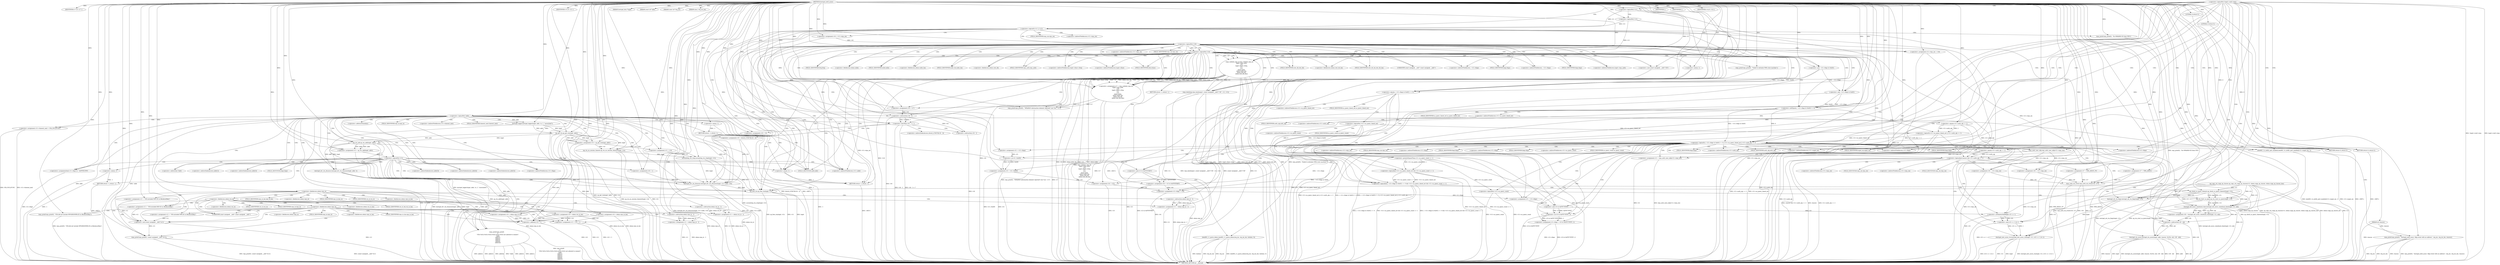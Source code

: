 digraph hostapd_notif_assoc {  
"1000121" [label = "(METHOD,hostapd_notif_assoc)" ]
"1000609" [label = "(METHOD_RETURN,int __fastcall)" ]
"1000122" [label = "(PARAM,hostapd_data *hapd)" ]
"1000123" [label = "(PARAM,const u8 *addr)" ]
"1000124" [label = "(PARAM,const u8 *req_ies)" ]
"1000125" [label = "(PARAM,size_t req_ies_len)" ]
"1000126" [label = "(PARAM,int reassoc)" ]
"1000149" [label = "(<operator>.logicalNot,!addr)" ]
"1000152" [label = "(wpa_printf,wpa_printf(2, \"hostapd_notif_assoc: Skip event with no address\", req_ies, req_ies_len, reassoc))" ]
"1000158" [label = "(RETURN,return -1;,return -1;)" ]
"1000159" [label = "(<operator>.minus,-1)" ]
"1000161" [label = "(hostapd_logger,hostapd_logger(hapd, addr, 1u, 2, \"associated\"))" ]
"1000167" [label = "(ieee802_11_parse_elems,ieee802_11_parse_elems(req_ies, req_ies_len, &elems, 0))" ]
"1000178" [label = "(<operator>.assignment,v10 = elems.wps_ie_len)" ]
"1000183" [label = "(<operator>.assignment,v11 = elems.wps_ie - 2)" ]
"1000185" [label = "(<operator>.subtraction,elems.wps_ie - 2)" ]
"1000190" [label = "(<operator>.assignment,v12 = \"STA included WPS IE in (Re)AssocReq\")" ]
"1000194" [label = "(<operator>.assignment,v13 = v10 + 2)" ]
"1000196" [label = "(<operator>.addition,v10 + 2)" ]
"1000199" [label = "(wpa_printf,wpa_printf(2, (const unsigned __int8 *)v12))" ]
"1000201" [label = "(<operator>.cast,(const unsigned __int8 *)v12)" ]
"1000210" [label = "(<operator>.assignment,v10 = elems.rsn_ie_len)" ]
"1000215" [label = "(<operator>.assignment,v11 = elems.rsn_ie - 2)" ]
"1000217" [label = "(<operator>.subtraction,elems.rsn_ie - 2)" ]
"1000222" [label = "(<operator>.assignment,v12 = \"STA included RSN IE in (Re)AssocReq\")" ]
"1000231" [label = "(<operator>.assignment,v10 = elems.wpa_ie_len)" ]
"1000236" [label = "(<operator>.assignment,v11 = elems.wpa_ie - 2)" ]
"1000238" [label = "(<operator>.subtraction,elems.wpa_ie - 2)" ]
"1000243" [label = "(<operator>.assignment,v12 = \"STA included WPA IE in (Re)AssocReq\")" ]
"1000247" [label = "(wpa_printf,wpa_printf(2, \"STA did not include WPS/RSN/WPA IE in (Re)AssocReq\"))" ]
"1000250" [label = "(IDENTIFIER,L,)" ]
"1000251" [label = "(IDENTIFIER,L,)" ]
"1000253" [label = "(<operator>.assignment,v14 = ap_get_sta(hapd, addr))" ]
"1000255" [label = "(ap_get_sta,ap_get_sta(hapd, addr))" ]
"1000259" [label = "(IDENTIFIER,v14,if ( v14 ))" ]
"1000261" [label = "(<operator>.assignment,v15 = v14)" ]
"1000264" [label = "(ap_sta_no_session_timeout,ap_sta_no_session_timeout(hapd, v14))" ]
"1000267" [label = "(accounting_sta_stop,accounting_sta_stop(hapd, v15))" ]
"1000270" [label = "(<operator>.assignment,v15->timeout_next = STA_NULLFUNC)" ]
"1000277" [label = "(<operator>.assignment,v15 = ap_sta_add(hapd, addr))" ]
"1000279" [label = "(ap_sta_add,ap_sta_add(hapd, addr))" ]
"1000283" [label = "(<operator>.logicalNot,!v15)" ]
"1000286" [label = "(hostapd_drv_sta_disassoc,hostapd_drv_sta_disassoc(hapd, addr, 5))" ]
"1000290" [label = "(RETURN,return -1;,return -1;)" ]
"1000291" [label = "(<operator>.minus,-1)" ]
"1000293" [label = "(<operators>.assignmentAnd,v15->flags &= 0xFFFECFFF)" ]
"1000299" [label = "(wpa_printf,wpa_printf(\n      3,\n      \"STA %02x:%02x:%02x:%02x:%02x:%02x not allowed to connect\",\n      *addr,\n      addr[1],\n      addr[2],\n      addr[3],\n      addr[4],\n      addr[5]))" ]
"1000319" [label = "(<operator>.assignment,v19 = 1)" ]
"1000323" [label = "(ap_copy_sta_supp_op_classes,ap_copy_sta_supp_op_classes(v15, elems.supp_op_classes, elems.supp_op_classes_len))" ]
"1000332" [label = "(<operator>.logicalNot,!hapd->conf->wpa)" ]
"1000340" [label = "(<operator>.logicalOr,!v11 || !v13)" ]
"1000341" [label = "(<operator>.logicalNot,!v11)" ]
"1000343" [label = "(<operator>.logicalNot,!v13)" ]
"1000346" [label = "(wpa_printf,wpa_printf(2, \"No WPA/RSN IE from STA\"))" ]
"1000350" [label = "(<operator>.assignment,v16 = v15->wpa_sm)" ]
"1000356" [label = "(<operator>.logicalNot,!v16)" ]
"1000359" [label = "(<operator>.assignment,v15->wpa_sm = v16)" ]
"1000365" [label = "(<operator>.logicalNot,!v16)" ]
"1000368" [label = "(wpa_printf,wpa_printf(5, \"Failed to initialize WPA state machine\"))" ]
"1000371" [label = "(RETURN,return -1;,return -1;)" ]
"1000372" [label = "(<operator>.minus,-1)" ]
"1000374" [label = "(<operator>.assignment,v17 = wpa_validate_wpa_ie(\n          hapd->wpa_auth,\n          v16,\n          hapd->iface->freq,\n          v11,\n          v13,\n          elems.mdie,\n          elems.mdie_len,\n          elems.owe_dh,\n          elems.owe_dh_len))" ]
"1000376" [label = "(wpa_validate_wpa_ie,wpa_validate_wpa_ie(\n          hapd->wpa_auth,\n          v16,\n          hapd->iface->freq,\n          v11,\n          v13,\n          elems.mdie,\n          elems.mdie_len,\n          elems.owe_dh,\n          elems.owe_dh_len))" ]
"1000401" [label = "(IDENTIFIER,v17,if ( v17 ))" ]
"1000403" [label = "(<operator>.assignment,v18 = v17)" ]
"1000406" [label = "(wpa_printf,wpa_printf(2, \"WPA/RSN information element rejected? (res %u)\", v17))" ]
"1000410" [label = "(wpa_hexdump,wpa_hexdump(2, (const unsigned __int8 *)\"IE\", v11, v13))" ]
"1000412" [label = "(<operator>.cast,(const unsigned __int8 *)\"IE\")" ]
"1000418" [label = "(<operator>.lessThan,v18 - 2 < 7)" ]
"1000419" [label = "(<operator>.subtraction,v18 - 2)" ]
"1000424" [label = "(<operator>.assignment,v19 = dword_47D070[v18 - 2])" ]
"1000428" [label = "(<operator>.subtraction,v18 - 2)" ]
"1000432" [label = "(hostapd_drv_sta_disassoc,hostapd_drv_sta_disassoc(hapd, v15->addr, v19))" ]
"1000438" [label = "(ap_free_sta,ap_free_sta(hapd, v15))" ]
"1000441" [label = "(RETURN,return -1;,return -1;)" ]
"1000442" [label = "(<operator>.minus,-1)" ]
"1000445" [label = "(<operator>.assignment,v19 = 13)" ]
"1000450" [label = "(<operator>.logicalAnd,(~v15->flags & 0x402) == 0 && !v15->sa_query_timed_out && v15->sa_query_count >= 1)" ]
"1000451" [label = "(<operator>.equals,(~v15->flags & 0x402) == 0)" ]
"1000452" [label = "(<operator>.and,~v15->flags & 0x402)" ]
"1000458" [label = "(<operator>.logicalAnd,!v15->sa_query_timed_out && v15->sa_query_count >= 1)" ]
"1000459" [label = "(<operator>.logicalNot,!v15->sa_query_timed_out)" ]
"1000463" [label = "(<operator>.greaterEqualsThan,v15->sa_query_count >= 1)" ]
"1000468" [label = "(ap_check_sa_query_timeout,ap_check_sa_query_timeout(hapd, v15))" ]
"1000472" [label = "(<operator>.logicalOr,(~v15->flags & 0x402) != 0 || v15->sa_query_timed_out || v15->auth_alg == 2)" ]
"1000473" [label = "(<operator>.notEquals,(~v15->flags & 0x402) != 0)" ]
"1000474" [label = "(<operator>.and,~v15->flags & 0x402)" ]
"1000480" [label = "(<operator>.logicalOr,v15->sa_query_timed_out || v15->auth_alg == 2)" ]
"1000484" [label = "(<operator>.equals,v15->auth_alg == 2)" ]
"1000490" [label = "(<operator>.assignment,v21 = wpa_auth_uses_mfp(v15->wpa_sm))" ]
"1000492" [label = "(wpa_auth_uses_mfp,wpa_auth_uses_mfp(v15->wpa_sm))" ]
"1000496" [label = "(<operator>.assignment,v22 = v15->flags)" ]
"1000501" [label = "(<operator>.assignment,v23 = v22 | 0x400)" ]
"1000503" [label = "(<operator>.or,v22 | 0x400)" ]
"1000506" [label = "(<operator>.assignment,v24 = v22 & 0xFFFFFBFF)" ]
"1000508" [label = "(<operator>.and,v22 & 0xFFFFFBFF)" ]
"1000512" [label = "(IDENTIFIER,v21,if ( v21 ))" ]
"1000513" [label = "(<operator>.assignment,v24 = v23)" ]
"1000516" [label = "(<operator>.assignment,v15->flags = v24)" ]
"1000522" [label = "(<operator>.assignment,v25 = v15->flags)" ]
"1000527" [label = "(<operator>.assignment,v15->flags = v25 & 0xFFF7FFFF | 3)" ]
"1000531" [label = "(<operator>.or,v25 & 0xFFF7FFFF | 3)" ]
"1000532" [label = "(<operator>.and,v25 & 0xFFF7FFFF)" ]
"1000536" [label = "(hostapd_set_sta_flags,hostapd_set_sta_flags(hapd, v15))" ]
"1000540" [label = "(<operator>.logicalAnd,reassoc && v15->auth_alg == 2)" ]
"1000542" [label = "(<operator>.equals,v15->auth_alg == 2)" ]
"1000548" [label = "(<operator>.assignment,v26 = v15->wpa_sm)" ]
"1000553" [label = "(<operator>.assignment,v27 = WPA_ASSOC_FT)" ]
"1000558" [label = "(<operator>.assignment,v26 = v15->wpa_sm)" ]
"1000563" [label = "(<operator>.assignment,v27 = WPA_ASSOC)" ]
"1000566" [label = "(wpa_auth_sm_event,wpa_auth_sm_event(v26, v27))" ]
"1000569" [label = "(hostapd_new_assoc_sta,hostapd_new_assoc_sta(hapd, v15, (v25 >> 1) & 1))" ]
"1000572" [label = "(<operator>.and,(v25 >> 1) & 1)" ]
"1000573" [label = "(<operator>.arithmeticShiftRight,v25 >> 1)" ]
"1000577" [label = "(ieee802_1x_notify_port_enabled,ieee802_1x_notify_port_enabled(v15->eapol_sm, 1))" ]
"1000582" [label = "(RETURN,return 0;,return 0;)" ]
"1000583" [label = "(LITERAL,0,return 0;)" ]
"1000585" [label = "(<operator>.logicalNot,!v15->sa_query_count)" ]
"1000589" [label = "(ap_sta_start_sa_query,ap_sta_start_sa_query(hapd, v15))" ]
"1000592" [label = "(<operator>.assignment,v28 = hostapd_eid_assoc_comeback_time(hapd, v15, eid))" ]
"1000594" [label = "(hostapd_eid_assoc_comeback_time,hostapd_eid_assoc_comeback_time(hapd, v15, eid))" ]
"1000598" [label = "(hostapd_sta_assoc,hostapd_sta_assoc(hapd, addr, reassoc, 0x1Eu, eid, v28 - eid))" ]
"1000604" [label = "(<operator>.subtraction,v28 - eid)" ]
"1000607" [label = "(RETURN,return 0;,return 0;)" ]
"1000608" [label = "(LITERAL,0,return 0;)" ]
"1000170" [label = "(<operator>.addressOf,&elems)" ]
"1000174" [label = "(<operator>.fieldAccess,elems.wps_ie)" ]
"1000176" [label = "(FIELD_IDENTIFIER,wps_ie,wps_ie)" ]
"1000180" [label = "(<operator>.fieldAccess,elems.wps_ie_len)" ]
"1000182" [label = "(FIELD_IDENTIFIER,wps_ie_len,wps_ie_len)" ]
"1000186" [label = "(<operator>.fieldAccess,elems.wps_ie)" ]
"1000188" [label = "(FIELD_IDENTIFIER,wps_ie,wps_ie)" ]
"1000202" [label = "(UNKNOWN,const unsigned __int8 *,const unsigned __int8 *)" ]
"1000206" [label = "(<operator>.fieldAccess,elems.rsn_ie)" ]
"1000208" [label = "(FIELD_IDENTIFIER,rsn_ie,rsn_ie)" ]
"1000212" [label = "(<operator>.fieldAccess,elems.rsn_ie_len)" ]
"1000214" [label = "(FIELD_IDENTIFIER,rsn_ie_len,rsn_ie_len)" ]
"1000218" [label = "(<operator>.fieldAccess,elems.rsn_ie)" ]
"1000220" [label = "(FIELD_IDENTIFIER,rsn_ie,rsn_ie)" ]
"1000227" [label = "(<operator>.fieldAccess,elems.wpa_ie)" ]
"1000229" [label = "(FIELD_IDENTIFIER,wpa_ie,wpa_ie)" ]
"1000233" [label = "(<operator>.fieldAccess,elems.wpa_ie_len)" ]
"1000235" [label = "(FIELD_IDENTIFIER,wpa_ie_len,wpa_ie_len)" ]
"1000239" [label = "(<operator>.fieldAccess,elems.wpa_ie)" ]
"1000241" [label = "(FIELD_IDENTIFIER,wpa_ie,wpa_ie)" ]
"1000271" [label = "(<operator>.indirectFieldAccess,v15->timeout_next)" ]
"1000273" [label = "(FIELD_IDENTIFIER,timeout_next,timeout_next)" ]
"1000294" [label = "(<operator>.indirectFieldAccess,v15->flags)" ]
"1000296" [label = "(FIELD_IDENTIFIER,flags,flags)" ]
"1000302" [label = "(<operator>.indirection,*addr)" ]
"1000304" [label = "(<operator>.indirectIndexAccess,addr[1])" ]
"1000307" [label = "(<operator>.indirectIndexAccess,addr[2])" ]
"1000310" [label = "(<operator>.indirectIndexAccess,addr[3])" ]
"1000313" [label = "(<operator>.indirectIndexAccess,addr[4])" ]
"1000316" [label = "(<operator>.indirectIndexAccess,addr[5])" ]
"1000352" [label = "(<operator>.indirectFieldAccess,v15->wpa_sm)" ]
"1000354" [label = "(FIELD_IDENTIFIER,wpa_sm,wpa_sm)" ]
"1000360" [label = "(<operator>.indirectFieldAccess,v15->wpa_sm)" ]
"1000362" [label = "(FIELD_IDENTIFIER,wpa_sm,wpa_sm)" ]
"1000377" [label = "(<operator>.indirectFieldAccess,hapd->wpa_auth)" ]
"1000379" [label = "(FIELD_IDENTIFIER,wpa_auth,wpa_auth)" ]
"1000381" [label = "(<operator>.indirectFieldAccess,hapd->iface->freq)" ]
"1000382" [label = "(<operator>.indirectFieldAccess,hapd->iface)" ]
"1000384" [label = "(FIELD_IDENTIFIER,iface,iface)" ]
"1000385" [label = "(FIELD_IDENTIFIER,freq,freq)" ]
"1000388" [label = "(<operator>.fieldAccess,elems.mdie)" ]
"1000390" [label = "(FIELD_IDENTIFIER,mdie,mdie)" ]
"1000391" [label = "(<operator>.fieldAccess,elems.mdie_len)" ]
"1000393" [label = "(FIELD_IDENTIFIER,mdie_len,mdie_len)" ]
"1000394" [label = "(<operator>.fieldAccess,elems.owe_dh)" ]
"1000396" [label = "(FIELD_IDENTIFIER,owe_dh,owe_dh)" ]
"1000397" [label = "(<operator>.fieldAccess,elems.owe_dh_len)" ]
"1000399" [label = "(FIELD_IDENTIFIER,owe_dh_len,owe_dh_len)" ]
"1000413" [label = "(UNKNOWN,const unsigned __int8 *,const unsigned __int8 *)" ]
"1000426" [label = "(<operator>.indirectIndexAccess,dword_47D070[v18 - 2])" ]
"1000434" [label = "(<operator>.indirectFieldAccess,v15->addr)" ]
"1000436" [label = "(FIELD_IDENTIFIER,addr,addr)" ]
"1000453" [label = "(<operator>.indirectFieldAccess,~v15->flags)" ]
"1000455" [label = "(FIELD_IDENTIFIER,flags,flags)" ]
"1000460" [label = "(<operator>.indirectFieldAccess,v15->sa_query_timed_out)" ]
"1000462" [label = "(FIELD_IDENTIFIER,sa_query_timed_out,sa_query_timed_out)" ]
"1000464" [label = "(<operator>.indirectFieldAccess,v15->sa_query_count)" ]
"1000466" [label = "(FIELD_IDENTIFIER,sa_query_count,sa_query_count)" ]
"1000475" [label = "(<operator>.indirectFieldAccess,~v15->flags)" ]
"1000477" [label = "(FIELD_IDENTIFIER,flags,flags)" ]
"1000481" [label = "(<operator>.indirectFieldAccess,v15->sa_query_timed_out)" ]
"1000483" [label = "(FIELD_IDENTIFIER,sa_query_timed_out,sa_query_timed_out)" ]
"1000485" [label = "(<operator>.indirectFieldAccess,v15->auth_alg)" ]
"1000487" [label = "(FIELD_IDENTIFIER,auth_alg,auth_alg)" ]
"1000493" [label = "(<operator>.indirectFieldAccess,v15->wpa_sm)" ]
"1000495" [label = "(FIELD_IDENTIFIER,wpa_sm,wpa_sm)" ]
"1000498" [label = "(<operator>.indirectFieldAccess,v15->flags)" ]
"1000500" [label = "(FIELD_IDENTIFIER,flags,flags)" ]
"1000517" [label = "(<operator>.indirectFieldAccess,v15->flags)" ]
"1000519" [label = "(FIELD_IDENTIFIER,flags,flags)" ]
"1000524" [label = "(<operator>.indirectFieldAccess,v15->flags)" ]
"1000526" [label = "(FIELD_IDENTIFIER,flags,flags)" ]
"1000528" [label = "(<operator>.indirectFieldAccess,v15->flags)" ]
"1000530" [label = "(FIELD_IDENTIFIER,flags,flags)" ]
"1000543" [label = "(<operator>.indirectFieldAccess,v15->auth_alg)" ]
"1000545" [label = "(FIELD_IDENTIFIER,auth_alg,auth_alg)" ]
"1000550" [label = "(<operator>.indirectFieldAccess,v15->wpa_sm)" ]
"1000552" [label = "(FIELD_IDENTIFIER,wpa_sm,wpa_sm)" ]
"1000560" [label = "(<operator>.indirectFieldAccess,v15->wpa_sm)" ]
"1000562" [label = "(FIELD_IDENTIFIER,wpa_sm,wpa_sm)" ]
"1000578" [label = "(<operator>.indirectFieldAccess,v15->eapol_sm)" ]
"1000580" [label = "(FIELD_IDENTIFIER,eapol_sm,eapol_sm)" ]
"1000586" [label = "(<operator>.indirectFieldAccess,v15->sa_query_count)" ]
"1000588" [label = "(FIELD_IDENTIFIER,sa_query_count,sa_query_count)" ]
  "1000290" -> "1000609"  [ label = "DDG: <RET>"] 
  "1000607" -> "1000609"  [ label = "DDG: <RET>"] 
  "1000158" -> "1000609"  [ label = "DDG: <RET>"] 
  "1000582" -> "1000609"  [ label = "DDG: <RET>"] 
  "1000371" -> "1000609"  [ label = "DDG: <RET>"] 
  "1000463" -> "1000609"  [ label = "DDG: v15->sa_query_count"] 
  "1000210" -> "1000609"  [ label = "DDG: elems.rsn_ie_len"] 
  "1000293" -> "1000609"  [ label = "DDG: v15->flags"] 
  "1000167" -> "1000609"  [ label = "DDG: ieee802_11_parse_elems(req_ies, req_ies_len, &elems, 0)"] 
  "1000161" -> "1000609"  [ label = "DDG: hostapd_logger(hapd, addr, 1u, 2, \"associated\")"] 
  "1000267" -> "1000609"  [ label = "DDG: accounting_sta_stop(hapd, v15)"] 
  "1000410" -> "1000609"  [ label = "DDG: v13"] 
  "1000217" -> "1000609"  [ label = "DDG: elems.rsn_ie"] 
  "1000341" -> "1000609"  [ label = "DDG: v11"] 
  "1000566" -> "1000609"  [ label = "DDG: v26"] 
  "1000598" -> "1000609"  [ label = "DDG: addr"] 
  "1000569" -> "1000609"  [ label = "DDG: v15"] 
  "1000577" -> "1000609"  [ label = "DDG: v15->eapol_sm"] 
  "1000299" -> "1000609"  [ label = "DDG: addr[5]"] 
  "1000536" -> "1000609"  [ label = "DDG: hostapd_set_sta_flags(hapd, v15)"] 
  "1000501" -> "1000609"  [ label = "DDG: v23"] 
  "1000376" -> "1000609"  [ label = "DDG: elems.owe_dh"] 
  "1000199" -> "1000609"  [ label = "DDG: wpa_printf(2, (const unsigned __int8 *)v12)"] 
  "1000350" -> "1000609"  [ label = "DDG: v15->wpa_sm"] 
  "1000201" -> "1000609"  [ label = "DDG: v12"] 
  "1000299" -> "1000609"  [ label = "DDG: addr[2]"] 
  "1000438" -> "1000609"  [ label = "DDG: hapd"] 
  "1000323" -> "1000609"  [ label = "DDG: elems.supp_op_classes"] 
  "1000238" -> "1000609"  [ label = "DDG: elems.wpa_ie"] 
  "1000419" -> "1000609"  [ label = "DDG: v18"] 
  "1000343" -> "1000609"  [ label = "DDG: v13"] 
  "1000513" -> "1000609"  [ label = "DDG: v23"] 
  "1000589" -> "1000609"  [ label = "DDG: ap_sta_start_sa_query(hapd, v15)"] 
  "1000569" -> "1000609"  [ label = "DDG: hapd"] 
  "1000468" -> "1000609"  [ label = "DDG: ap_check_sa_query_timeout(hapd, v15)"] 
  "1000231" -> "1000609"  [ label = "DDG: elems.wpa_ie_len"] 
  "1000410" -> "1000609"  [ label = "DDG: v11"] 
  "1000183" -> "1000609"  [ label = "DDG: v11"] 
  "1000592" -> "1000609"  [ label = "DDG: hostapd_eid_assoc_comeback_time(hapd, v15, eid)"] 
  "1000604" -> "1000609"  [ label = "DDG: v28"] 
  "1000152" -> "1000609"  [ label = "DDG: reassoc"] 
  "1000540" -> "1000609"  [ label = "DDG: reassoc && v15->auth_alg == 2"] 
  "1000323" -> "1000609"  [ label = "DDG: ap_copy_sta_supp_op_classes(v15, elems.supp_op_classes, elems.supp_op_classes_len)"] 
  "1000553" -> "1000609"  [ label = "DDG: WPA_ASSOC_FT"] 
  "1000299" -> "1000609"  [ label = "DDG: addr[4]"] 
  "1000215" -> "1000609"  [ label = "DDG: elems.rsn_ie - 2"] 
  "1000572" -> "1000609"  [ label = "DDG: v25 >> 1"] 
  "1000577" -> "1000609"  [ label = "DDG: ieee802_1x_notify_port_enabled(v15->eapol_sm, 1)"] 
  "1000152" -> "1000609"  [ label = "DDG: wpa_printf(2, \"hostapd_notif_assoc: Skip event with no address\", req_ies, req_ies_len, reassoc)"] 
  "1000406" -> "1000609"  [ label = "DDG: wpa_printf(2, \"WPA/RSN information element rejected? (res %u)\", v17)"] 
  "1000376" -> "1000609"  [ label = "DDG: v16"] 
  "1000270" -> "1000609"  [ label = "DDG: STA_NULLFUNC"] 
  "1000283" -> "1000609"  [ label = "DDG: !v15"] 
  "1000374" -> "1000609"  [ label = "DDG: wpa_validate_wpa_ie(\n          hapd->wpa_auth,\n          v16,\n          hapd->iface->freq,\n          v11,\n          v13,\n          elems.mdie,\n          elems.mdie_len,\n          elems.owe_dh,\n          elems.owe_dh_len)"] 
  "1000356" -> "1000609"  [ label = "DDG: !v16"] 
  "1000442" -> "1000609"  [ label = "DDG: -1"] 
  "1000438" -> "1000609"  [ label = "DDG: ap_free_sta(hapd, v15)"] 
  "1000376" -> "1000609"  [ label = "DDG: elems.mdie_len"] 
  "1000480" -> "1000609"  [ label = "DDG: v15->sa_query_timed_out"] 
  "1000438" -> "1000609"  [ label = "DDG: v15"] 
  "1000264" -> "1000609"  [ label = "DDG: v14"] 
  "1000299" -> "1000609"  [ label = "DDG: *addr"] 
  "1000432" -> "1000609"  [ label = "DDG: v19"] 
  "1000376" -> "1000609"  [ label = "DDG: v13"] 
  "1000368" -> "1000609"  [ label = "DDG: wpa_printf(5, \"Failed to initialize WPA state machine\")"] 
  "1000340" -> "1000609"  [ label = "DDG: !v11"] 
  "1000365" -> "1000609"  [ label = "DDG: !v16"] 
  "1000424" -> "1000609"  [ label = "DDG: dword_47D070[v18 - 2]"] 
  "1000149" -> "1000609"  [ label = "DDG: addr"] 
  "1000149" -> "1000609"  [ label = "DDG: !addr"] 
  "1000178" -> "1000609"  [ label = "DDG: elems.wps_ie_len"] 
  "1000472" -> "1000609"  [ label = "DDG: v15->sa_query_timed_out || v15->auth_alg == 2"] 
  "1000598" -> "1000609"  [ label = "DDG: eid"] 
  "1000299" -> "1000609"  [ label = "DDG: addr[3]"] 
  "1000152" -> "1000609"  [ label = "DDG: req_ies"] 
  "1000418" -> "1000609"  [ label = "DDG: v18 - 2"] 
  "1000247" -> "1000609"  [ label = "DDG: wpa_printf(2, \"STA did not include WPS/RSN/WPA IE in (Re)AssocReq\")"] 
  "1000527" -> "1000609"  [ label = "DDG: v15->flags"] 
  "1000474" -> "1000609"  [ label = "DDG: ~v15->flags"] 
  "1000236" -> "1000609"  [ label = "DDG: v11"] 
  "1000410" -> "1000609"  [ label = "DDG: wpa_hexdump(2, (const unsigned __int8 *)\"IE\", v11, v13)"] 
  "1000506" -> "1000609"  [ label = "DDG: v22 & 0xFFFFFBFF"] 
  "1000270" -> "1000609"  [ label = "DDG: v15->timeout_next"] 
  "1000450" -> "1000609"  [ label = "DDG: (~v15->flags & 0x402) == 0 && !v15->sa_query_timed_out && v15->sa_query_count >= 1"] 
  "1000299" -> "1000609"  [ label = "DDG: addr[1]"] 
  "1000346" -> "1000609"  [ label = "DDG: wpa_printf(2, \"No WPA/RSN IE from STA\")"] 
  "1000598" -> "1000609"  [ label = "DDG: reassoc"] 
  "1000594" -> "1000609"  [ label = "DDG: v15"] 
  "1000253" -> "1000609"  [ label = "DDG: ap_get_sta(hapd, addr)"] 
  "1000183" -> "1000609"  [ label = "DDG: elems.wps_ie - 2"] 
  "1000585" -> "1000609"  [ label = "DDG: !v15->sa_query_count"] 
  "1000159" -> "1000609"  [ label = "DDG: -1"] 
  "1000286" -> "1000609"  [ label = "DDG: addr"] 
  "1000277" -> "1000609"  [ label = "DDG: ap_sta_add(hapd, addr)"] 
  "1000458" -> "1000609"  [ label = "DDG: v15->sa_query_count >= 1"] 
  "1000340" -> "1000609"  [ label = "DDG: !v13"] 
  "1000167" -> "1000609"  [ label = "DDG: &elems"] 
  "1000490" -> "1000609"  [ label = "DDG: wpa_auth_uses_mfp(v15->wpa_sm)"] 
  "1000286" -> "1000609"  [ label = "DDG: hostapd_drv_sta_disassoc(hapd, addr, 5)"] 
  "1000540" -> "1000609"  [ label = "DDG: reassoc"] 
  "1000291" -> "1000609"  [ label = "DDG: -1"] 
  "1000365" -> "1000609"  [ label = "DDG: v16"] 
  "1000598" -> "1000609"  [ label = "DDG: hapd"] 
  "1000286" -> "1000609"  [ label = "DDG: hapd"] 
  "1000516" -> "1000609"  [ label = "DDG: v24"] 
  "1000372" -> "1000609"  [ label = "DDG: -1"] 
  "1000558" -> "1000609"  [ label = "DDG: v15->wpa_sm"] 
  "1000501" -> "1000609"  [ label = "DDG: v22 | 0x400"] 
  "1000332" -> "1000609"  [ label = "DDG: !hapd->conf->wpa"] 
  "1000255" -> "1000609"  [ label = "DDG: addr"] 
  "1000432" -> "1000609"  [ label = "DDG: v15->addr"] 
  "1000450" -> "1000609"  [ label = "DDG: (~v15->flags & 0x402) == 0"] 
  "1000472" -> "1000609"  [ label = "DDG: (~v15->flags & 0x402) != 0"] 
  "1000279" -> "1000609"  [ label = "DDG: addr"] 
  "1000573" -> "1000609"  [ label = "DDG: v25"] 
  "1000376" -> "1000609"  [ label = "DDG: elems.mdie"] 
  "1000490" -> "1000609"  [ label = "DDG: v21"] 
  "1000126" -> "1000609"  [ label = "DDG: reassoc"] 
  "1000531" -> "1000609"  [ label = "DDG: v25 & 0xFFF7FFFF"] 
  "1000566" -> "1000609"  [ label = "DDG: v27"] 
  "1000152" -> "1000609"  [ label = "DDG: req_ies_len"] 
  "1000569" -> "1000609"  [ label = "DDG: hostapd_new_assoc_sta(hapd, v15, (v25 >> 1) & 1)"] 
  "1000323" -> "1000609"  [ label = "DDG: elems.supp_op_classes_len"] 
  "1000199" -> "1000609"  [ label = "DDG: (const unsigned __int8 *)v12"] 
  "1000566" -> "1000609"  [ label = "DDG: wpa_auth_sm_event(v26, v27)"] 
  "1000585" -> "1000609"  [ label = "DDG: v15->sa_query_count"] 
  "1000376" -> "1000609"  [ label = "DDG: hapd->wpa_auth"] 
  "1000432" -> "1000609"  [ label = "DDG: hostapd_drv_sta_disassoc(hapd, v15->addr, v19)"] 
  "1000194" -> "1000609"  [ label = "DDG: v10 + 2"] 
  "1000299" -> "1000609"  [ label = "DDG: wpa_printf(\n      3,\n      \"STA %02x:%02x:%02x:%02x:%02x:%02x not allowed to connect\",\n      *addr,\n      addr[1],\n      addr[2],\n      addr[3],\n      addr[4],\n      addr[5])"] 
  "1000480" -> "1000609"  [ label = "DDG: v15->auth_alg == 2"] 
  "1000167" -> "1000609"  [ label = "DDG: req_ies_len"] 
  "1000563" -> "1000609"  [ label = "DDG: WPA_ASSOC"] 
  "1000374" -> "1000609"  [ label = "DDG: v17"] 
  "1000406" -> "1000609"  [ label = "DDG: v17"] 
  "1000410" -> "1000609"  [ label = "DDG: (const unsigned __int8 *)\"IE\""] 
  "1000264" -> "1000609"  [ label = "DDG: ap_sta_no_session_timeout(hapd, v14)"] 
  "1000376" -> "1000609"  [ label = "DDG: elems.owe_dh_len"] 
  "1000458" -> "1000609"  [ label = "DDG: !v15->sa_query_timed_out"] 
  "1000283" -> "1000609"  [ label = "DDG: v15"] 
  "1000236" -> "1000609"  [ label = "DDG: elems.wpa_ie - 2"] 
  "1000598" -> "1000609"  [ label = "DDG: hostapd_sta_assoc(hapd, addr, reassoc, 0x1Eu, eid, v28 - eid)"] 
  "1000215" -> "1000609"  [ label = "DDG: v11"] 
  "1000598" -> "1000609"  [ label = "DDG: v28 - eid"] 
  "1000340" -> "1000609"  [ label = "DDG: !v11 || !v13"] 
  "1000253" -> "1000609"  [ label = "DDG: v14"] 
  "1000472" -> "1000609"  [ label = "DDG: (~v15->flags & 0x402) != 0 || v15->sa_query_timed_out || v15->auth_alg == 2"] 
  "1000508" -> "1000609"  [ label = "DDG: v22"] 
  "1000194" -> "1000609"  [ label = "DDG: v13"] 
  "1000527" -> "1000609"  [ label = "DDG: v25 & 0xFFF7FFFF | 3"] 
  "1000473" -> "1000609"  [ label = "DDG: ~v15->flags & 0x402"] 
  "1000542" -> "1000609"  [ label = "DDG: v15->auth_alg"] 
  "1000484" -> "1000609"  [ label = "DDG: v15->auth_alg"] 
  "1000196" -> "1000609"  [ label = "DDG: v10"] 
  "1000540" -> "1000609"  [ label = "DDG: v15->auth_alg == 2"] 
  "1000376" -> "1000609"  [ label = "DDG: hapd->iface->freq"] 
  "1000323" -> "1000609"  [ label = "DDG: v15"] 
  "1000450" -> "1000609"  [ label = "DDG: !v15->sa_query_timed_out && v15->sa_query_count >= 1"] 
  "1000569" -> "1000609"  [ label = "DDG: (v25 >> 1) & 1"] 
  "1000167" -> "1000609"  [ label = "DDG: req_ies"] 
  "1000428" -> "1000609"  [ label = "DDG: v18"] 
  "1000376" -> "1000609"  [ label = "DDG: v11"] 
  "1000185" -> "1000609"  [ label = "DDG: elems.wps_ie"] 
  "1000459" -> "1000609"  [ label = "DDG: v15->sa_query_timed_out"] 
  "1000548" -> "1000609"  [ label = "DDG: v15->wpa_sm"] 
  "1000332" -> "1000609"  [ label = "DDG: hapd->conf->wpa"] 
  "1000418" -> "1000609"  [ label = "DDG: v18 - 2 < 7"] 
  "1000359" -> "1000609"  [ label = "DDG: v15->wpa_sm"] 
  "1000441" -> "1000609"  [ label = "DDG: <RET>"] 
  "1000121" -> "1000122"  [ label = "DDG: "] 
  "1000121" -> "1000123"  [ label = "DDG: "] 
  "1000121" -> "1000124"  [ label = "DDG: "] 
  "1000121" -> "1000125"  [ label = "DDG: "] 
  "1000121" -> "1000126"  [ label = "DDG: "] 
  "1000121" -> "1000149"  [ label = "DDG: "] 
  "1000121" -> "1000152"  [ label = "DDG: "] 
  "1000126" -> "1000152"  [ label = "DDG: reassoc"] 
  "1000159" -> "1000158"  [ label = "DDG: -1"] 
  "1000121" -> "1000159"  [ label = "DDG: "] 
  "1000121" -> "1000161"  [ label = "DDG: "] 
  "1000149" -> "1000161"  [ label = "DDG: addr"] 
  "1000121" -> "1000167"  [ label = "DDG: "] 
  "1000121" -> "1000178"  [ label = "DDG: "] 
  "1000185" -> "1000183"  [ label = "DDG: elems.wps_ie"] 
  "1000185" -> "1000183"  [ label = "DDG: 2"] 
  "1000121" -> "1000183"  [ label = "DDG: "] 
  "1000121" -> "1000185"  [ label = "DDG: "] 
  "1000121" -> "1000190"  [ label = "DDG: "] 
  "1000210" -> "1000194"  [ label = "DDG: v10"] 
  "1000231" -> "1000194"  [ label = "DDG: v10"] 
  "1000178" -> "1000194"  [ label = "DDG: v10"] 
  "1000121" -> "1000194"  [ label = "DDG: "] 
  "1000210" -> "1000196"  [ label = "DDG: v10"] 
  "1000231" -> "1000196"  [ label = "DDG: v10"] 
  "1000178" -> "1000196"  [ label = "DDG: v10"] 
  "1000121" -> "1000196"  [ label = "DDG: "] 
  "1000121" -> "1000199"  [ label = "DDG: "] 
  "1000201" -> "1000199"  [ label = "DDG: v12"] 
  "1000190" -> "1000201"  [ label = "DDG: v12"] 
  "1000222" -> "1000201"  [ label = "DDG: v12"] 
  "1000243" -> "1000201"  [ label = "DDG: v12"] 
  "1000121" -> "1000201"  [ label = "DDG: "] 
  "1000121" -> "1000210"  [ label = "DDG: "] 
  "1000217" -> "1000215"  [ label = "DDG: elems.rsn_ie"] 
  "1000217" -> "1000215"  [ label = "DDG: 2"] 
  "1000121" -> "1000215"  [ label = "DDG: "] 
  "1000121" -> "1000217"  [ label = "DDG: "] 
  "1000121" -> "1000222"  [ label = "DDG: "] 
  "1000121" -> "1000231"  [ label = "DDG: "] 
  "1000238" -> "1000236"  [ label = "DDG: elems.wpa_ie"] 
  "1000238" -> "1000236"  [ label = "DDG: 2"] 
  "1000121" -> "1000236"  [ label = "DDG: "] 
  "1000121" -> "1000238"  [ label = "DDG: "] 
  "1000121" -> "1000243"  [ label = "DDG: "] 
  "1000121" -> "1000247"  [ label = "DDG: "] 
  "1000121" -> "1000250"  [ label = "DDG: "] 
  "1000121" -> "1000251"  [ label = "DDG: "] 
  "1000255" -> "1000253"  [ label = "DDG: hapd"] 
  "1000255" -> "1000253"  [ label = "DDG: addr"] 
  "1000121" -> "1000253"  [ label = "DDG: "] 
  "1000161" -> "1000255"  [ label = "DDG: hapd"] 
  "1000121" -> "1000255"  [ label = "DDG: "] 
  "1000161" -> "1000255"  [ label = "DDG: addr"] 
  "1000121" -> "1000259"  [ label = "DDG: "] 
  "1000253" -> "1000261"  [ label = "DDG: v14"] 
  "1000121" -> "1000261"  [ label = "DDG: "] 
  "1000255" -> "1000264"  [ label = "DDG: hapd"] 
  "1000121" -> "1000264"  [ label = "DDG: "] 
  "1000253" -> "1000264"  [ label = "DDG: v14"] 
  "1000264" -> "1000267"  [ label = "DDG: hapd"] 
  "1000121" -> "1000267"  [ label = "DDG: "] 
  "1000261" -> "1000267"  [ label = "DDG: v15"] 
  "1000121" -> "1000270"  [ label = "DDG: "] 
  "1000279" -> "1000277"  [ label = "DDG: hapd"] 
  "1000279" -> "1000277"  [ label = "DDG: addr"] 
  "1000121" -> "1000277"  [ label = "DDG: "] 
  "1000255" -> "1000279"  [ label = "DDG: hapd"] 
  "1000121" -> "1000279"  [ label = "DDG: "] 
  "1000255" -> "1000279"  [ label = "DDG: addr"] 
  "1000277" -> "1000283"  [ label = "DDG: v15"] 
  "1000121" -> "1000283"  [ label = "DDG: "] 
  "1000279" -> "1000286"  [ label = "DDG: hapd"] 
  "1000121" -> "1000286"  [ label = "DDG: "] 
  "1000279" -> "1000286"  [ label = "DDG: addr"] 
  "1000291" -> "1000290"  [ label = "DDG: -1"] 
  "1000121" -> "1000291"  [ label = "DDG: "] 
  "1000121" -> "1000293"  [ label = "DDG: "] 
  "1000121" -> "1000299"  [ label = "DDG: "] 
  "1000255" -> "1000299"  [ label = "DDG: addr"] 
  "1000279" -> "1000299"  [ label = "DDG: addr"] 
  "1000121" -> "1000319"  [ label = "DDG: "] 
  "1000121" -> "1000323"  [ label = "DDG: "] 
  "1000341" -> "1000340"  [ label = "DDG: v11"] 
  "1000121" -> "1000341"  [ label = "DDG: "] 
  "1000343" -> "1000340"  [ label = "DDG: v13"] 
  "1000121" -> "1000343"  [ label = "DDG: "] 
  "1000121" -> "1000346"  [ label = "DDG: "] 
  "1000121" -> "1000350"  [ label = "DDG: "] 
  "1000350" -> "1000356"  [ label = "DDG: v16"] 
  "1000121" -> "1000356"  [ label = "DDG: "] 
  "1000356" -> "1000359"  [ label = "DDG: v16"] 
  "1000121" -> "1000359"  [ label = "DDG: "] 
  "1000121" -> "1000365"  [ label = "DDG: "] 
  "1000356" -> "1000365"  [ label = "DDG: v16"] 
  "1000121" -> "1000368"  [ label = "DDG: "] 
  "1000372" -> "1000371"  [ label = "DDG: -1"] 
  "1000121" -> "1000372"  [ label = "DDG: "] 
  "1000376" -> "1000374"  [ label = "DDG: elems.mdie"] 
  "1000376" -> "1000374"  [ label = "DDG: hapd->iface->freq"] 
  "1000376" -> "1000374"  [ label = "DDG: v16"] 
  "1000376" -> "1000374"  [ label = "DDG: elems.owe_dh"] 
  "1000376" -> "1000374"  [ label = "DDG: v13"] 
  "1000376" -> "1000374"  [ label = "DDG: elems.mdie_len"] 
  "1000376" -> "1000374"  [ label = "DDG: v11"] 
  "1000376" -> "1000374"  [ label = "DDG: elems.owe_dh_len"] 
  "1000376" -> "1000374"  [ label = "DDG: hapd->wpa_auth"] 
  "1000121" -> "1000374"  [ label = "DDG: "] 
  "1000365" -> "1000376"  [ label = "DDG: v16"] 
  "1000356" -> "1000376"  [ label = "DDG: v16"] 
  "1000121" -> "1000376"  [ label = "DDG: "] 
  "1000341" -> "1000376"  [ label = "DDG: v11"] 
  "1000343" -> "1000376"  [ label = "DDG: v13"] 
  "1000121" -> "1000401"  [ label = "DDG: "] 
  "1000374" -> "1000403"  [ label = "DDG: v17"] 
  "1000121" -> "1000403"  [ label = "DDG: "] 
  "1000121" -> "1000406"  [ label = "DDG: "] 
  "1000374" -> "1000406"  [ label = "DDG: v17"] 
  "1000121" -> "1000410"  [ label = "DDG: "] 
  "1000412" -> "1000410"  [ label = "DDG: \"IE\""] 
  "1000121" -> "1000412"  [ label = "DDG: "] 
  "1000376" -> "1000410"  [ label = "DDG: v11"] 
  "1000376" -> "1000410"  [ label = "DDG: v13"] 
  "1000419" -> "1000418"  [ label = "DDG: v18"] 
  "1000419" -> "1000418"  [ label = "DDG: 2"] 
  "1000403" -> "1000419"  [ label = "DDG: v18"] 
  "1000121" -> "1000419"  [ label = "DDG: "] 
  "1000121" -> "1000418"  [ label = "DDG: "] 
  "1000121" -> "1000424"  [ label = "DDG: "] 
  "1000419" -> "1000428"  [ label = "DDG: v18"] 
  "1000121" -> "1000428"  [ label = "DDG: "] 
  "1000267" -> "1000432"  [ label = "DDG: hapd"] 
  "1000279" -> "1000432"  [ label = "DDG: hapd"] 
  "1000121" -> "1000432"  [ label = "DDG: "] 
  "1000319" -> "1000432"  [ label = "DDG: v19"] 
  "1000424" -> "1000432"  [ label = "DDG: v19"] 
  "1000445" -> "1000432"  [ label = "DDG: v19"] 
  "1000432" -> "1000438"  [ label = "DDG: hapd"] 
  "1000121" -> "1000438"  [ label = "DDG: "] 
  "1000267" -> "1000438"  [ label = "DDG: v15"] 
  "1000283" -> "1000438"  [ label = "DDG: v15"] 
  "1000323" -> "1000438"  [ label = "DDG: v15"] 
  "1000442" -> "1000441"  [ label = "DDG: -1"] 
  "1000121" -> "1000442"  [ label = "DDG: "] 
  "1000121" -> "1000445"  [ label = "DDG: "] 
  "1000451" -> "1000450"  [ label = "DDG: ~v15->flags & 0x402"] 
  "1000451" -> "1000450"  [ label = "DDG: 0"] 
  "1000452" -> "1000451"  [ label = "DDG: ~v15->flags"] 
  "1000452" -> "1000451"  [ label = "DDG: 0x402"] 
  "1000121" -> "1000452"  [ label = "DDG: "] 
  "1000121" -> "1000451"  [ label = "DDG: "] 
  "1000458" -> "1000450"  [ label = "DDG: !v15->sa_query_timed_out"] 
  "1000458" -> "1000450"  [ label = "DDG: v15->sa_query_count >= 1"] 
  "1000459" -> "1000458"  [ label = "DDG: v15->sa_query_timed_out"] 
  "1000463" -> "1000458"  [ label = "DDG: v15->sa_query_count"] 
  "1000463" -> "1000458"  [ label = "DDG: 1"] 
  "1000121" -> "1000463"  [ label = "DDG: "] 
  "1000121" -> "1000468"  [ label = "DDG: "] 
  "1000323" -> "1000468"  [ label = "DDG: v15"] 
  "1000473" -> "1000472"  [ label = "DDG: ~v15->flags & 0x402"] 
  "1000473" -> "1000472"  [ label = "DDG: 0"] 
  "1000474" -> "1000473"  [ label = "DDG: ~v15->flags"] 
  "1000474" -> "1000473"  [ label = "DDG: 0x402"] 
  "1000452" -> "1000474"  [ label = "DDG: ~v15->flags"] 
  "1000121" -> "1000474"  [ label = "DDG: "] 
  "1000121" -> "1000473"  [ label = "DDG: "] 
  "1000480" -> "1000472"  [ label = "DDG: v15->sa_query_timed_out"] 
  "1000480" -> "1000472"  [ label = "DDG: v15->auth_alg == 2"] 
  "1000459" -> "1000480"  [ label = "DDG: v15->sa_query_timed_out"] 
  "1000484" -> "1000480"  [ label = "DDG: v15->auth_alg"] 
  "1000484" -> "1000480"  [ label = "DDG: 2"] 
  "1000121" -> "1000484"  [ label = "DDG: "] 
  "1000492" -> "1000490"  [ label = "DDG: v15->wpa_sm"] 
  "1000121" -> "1000490"  [ label = "DDG: "] 
  "1000359" -> "1000492"  [ label = "DDG: v15->wpa_sm"] 
  "1000121" -> "1000496"  [ label = "DDG: "] 
  "1000503" -> "1000501"  [ label = "DDG: v22"] 
  "1000503" -> "1000501"  [ label = "DDG: 0x400"] 
  "1000121" -> "1000501"  [ label = "DDG: "] 
  "1000496" -> "1000503"  [ label = "DDG: v22"] 
  "1000121" -> "1000503"  [ label = "DDG: "] 
  "1000508" -> "1000506"  [ label = "DDG: v22"] 
  "1000508" -> "1000506"  [ label = "DDG: 0xFFFFFBFF"] 
  "1000121" -> "1000506"  [ label = "DDG: "] 
  "1000503" -> "1000508"  [ label = "DDG: v22"] 
  "1000121" -> "1000508"  [ label = "DDG: "] 
  "1000121" -> "1000512"  [ label = "DDG: "] 
  "1000501" -> "1000513"  [ label = "DDG: v23"] 
  "1000121" -> "1000513"  [ label = "DDG: "] 
  "1000513" -> "1000516"  [ label = "DDG: v24"] 
  "1000506" -> "1000516"  [ label = "DDG: v24"] 
  "1000121" -> "1000516"  [ label = "DDG: "] 
  "1000516" -> "1000522"  [ label = "DDG: v15->flags"] 
  "1000121" -> "1000522"  [ label = "DDG: "] 
  "1000531" -> "1000527"  [ label = "DDG: v25 & 0xFFF7FFFF"] 
  "1000531" -> "1000527"  [ label = "DDG: 3"] 
  "1000532" -> "1000531"  [ label = "DDG: v25"] 
  "1000532" -> "1000531"  [ label = "DDG: 0xFFF7FFFF"] 
  "1000522" -> "1000532"  [ label = "DDG: v25"] 
  "1000121" -> "1000532"  [ label = "DDG: "] 
  "1000121" -> "1000531"  [ label = "DDG: "] 
  "1000468" -> "1000536"  [ label = "DDG: hapd"] 
  "1000121" -> "1000536"  [ label = "DDG: "] 
  "1000468" -> "1000536"  [ label = "DDG: v15"] 
  "1000323" -> "1000536"  [ label = "DDG: v15"] 
  "1000121" -> "1000540"  [ label = "DDG: "] 
  "1000480" -> "1000540"  [ label = "DDG: v15->auth_alg == 2"] 
  "1000542" -> "1000540"  [ label = "DDG: v15->auth_alg"] 
  "1000542" -> "1000540"  [ label = "DDG: 2"] 
  "1000484" -> "1000542"  [ label = "DDG: v15->auth_alg"] 
  "1000121" -> "1000542"  [ label = "DDG: "] 
  "1000492" -> "1000548"  [ label = "DDG: v15->wpa_sm"] 
  "1000121" -> "1000548"  [ label = "DDG: "] 
  "1000121" -> "1000553"  [ label = "DDG: "] 
  "1000492" -> "1000558"  [ label = "DDG: v15->wpa_sm"] 
  "1000121" -> "1000558"  [ label = "DDG: "] 
  "1000121" -> "1000563"  [ label = "DDG: "] 
  "1000548" -> "1000566"  [ label = "DDG: v26"] 
  "1000558" -> "1000566"  [ label = "DDG: v26"] 
  "1000121" -> "1000566"  [ label = "DDG: "] 
  "1000563" -> "1000566"  [ label = "DDG: v27"] 
  "1000553" -> "1000566"  [ label = "DDG: v27"] 
  "1000536" -> "1000569"  [ label = "DDG: hapd"] 
  "1000121" -> "1000569"  [ label = "DDG: "] 
  "1000536" -> "1000569"  [ label = "DDG: v15"] 
  "1000572" -> "1000569"  [ label = "DDG: v25 >> 1"] 
  "1000572" -> "1000569"  [ label = "DDG: 1"] 
  "1000573" -> "1000572"  [ label = "DDG: v25"] 
  "1000573" -> "1000572"  [ label = "DDG: 1"] 
  "1000532" -> "1000573"  [ label = "DDG: v25"] 
  "1000121" -> "1000573"  [ label = "DDG: "] 
  "1000121" -> "1000572"  [ label = "DDG: "] 
  "1000121" -> "1000577"  [ label = "DDG: "] 
  "1000583" -> "1000582"  [ label = "DDG: 0"] 
  "1000121" -> "1000582"  [ label = "DDG: "] 
  "1000121" -> "1000583"  [ label = "DDG: "] 
  "1000463" -> "1000585"  [ label = "DDG: v15->sa_query_count"] 
  "1000468" -> "1000589"  [ label = "DDG: hapd"] 
  "1000121" -> "1000589"  [ label = "DDG: "] 
  "1000468" -> "1000589"  [ label = "DDG: v15"] 
  "1000323" -> "1000589"  [ label = "DDG: v15"] 
  "1000594" -> "1000592"  [ label = "DDG: hapd"] 
  "1000594" -> "1000592"  [ label = "DDG: v15"] 
  "1000594" -> "1000592"  [ label = "DDG: eid"] 
  "1000121" -> "1000592"  [ label = "DDG: "] 
  "1000468" -> "1000594"  [ label = "DDG: hapd"] 
  "1000589" -> "1000594"  [ label = "DDG: hapd"] 
  "1000121" -> "1000594"  [ label = "DDG: "] 
  "1000589" -> "1000594"  [ label = "DDG: v15"] 
  "1000468" -> "1000594"  [ label = "DDG: v15"] 
  "1000323" -> "1000594"  [ label = "DDG: v15"] 
  "1000594" -> "1000598"  [ label = "DDG: hapd"] 
  "1000121" -> "1000598"  [ label = "DDG: "] 
  "1000604" -> "1000598"  [ label = "DDG: eid"] 
  "1000604" -> "1000598"  [ label = "DDG: v28"] 
  "1000592" -> "1000604"  [ label = "DDG: v28"] 
  "1000121" -> "1000604"  [ label = "DDG: "] 
  "1000594" -> "1000604"  [ label = "DDG: eid"] 
  "1000608" -> "1000607"  [ label = "DDG: 0"] 
  "1000121" -> "1000607"  [ label = "DDG: "] 
  "1000121" -> "1000608"  [ label = "DDG: "] 
  "1000149" -> "1000159"  [ label = "CDG: "] 
  "1000149" -> "1000158"  [ label = "CDG: "] 
  "1000149" -> "1000152"  [ label = "CDG: "] 
  "1000149" -> "1000176"  [ label = "CDG: "] 
  "1000149" -> "1000174"  [ label = "CDG: "] 
  "1000149" -> "1000170"  [ label = "CDG: "] 
  "1000149" -> "1000167"  [ label = "CDG: "] 
  "1000149" -> "1000161"  [ label = "CDG: "] 
  "1000149" -> "1000255"  [ label = "CDG: "] 
  "1000149" -> "1000253"  [ label = "CDG: "] 
  "1000149" -> "1000432"  [ label = "CDG: "] 
  "1000149" -> "1000442"  [ label = "CDG: "] 
  "1000149" -> "1000441"  [ label = "CDG: "] 
  "1000149" -> "1000438"  [ label = "CDG: "] 
  "1000149" -> "1000436"  [ label = "CDG: "] 
  "1000149" -> "1000434"  [ label = "CDG: "] 
  "1000149" -> "1000271"  [ label = "CDG: "] 
  "1000149" -> "1000270"  [ label = "CDG: "] 
  "1000149" -> "1000267"  [ label = "CDG: "] 
  "1000149" -> "1000264"  [ label = "CDG: "] 
  "1000149" -> "1000261"  [ label = "CDG: "] 
  "1000149" -> "1000283"  [ label = "CDG: "] 
  "1000149" -> "1000279"  [ label = "CDG: "] 
  "1000149" -> "1000277"  [ label = "CDG: "] 
  "1000149" -> "1000273"  [ label = "CDG: "] 
  "1000149" -> "1000304"  [ label = "CDG: "] 
  "1000149" -> "1000302"  [ label = "CDG: "] 
  "1000149" -> "1000299"  [ label = "CDG: "] 
  "1000149" -> "1000296"  [ label = "CDG: "] 
  "1000149" -> "1000294"  [ label = "CDG: "] 
  "1000149" -> "1000293"  [ label = "CDG: "] 
  "1000149" -> "1000319"  [ label = "CDG: "] 
  "1000149" -> "1000316"  [ label = "CDG: "] 
  "1000149" -> "1000313"  [ label = "CDG: "] 
  "1000149" -> "1000310"  [ label = "CDG: "] 
  "1000149" -> "1000307"  [ label = "CDG: "] 
  "1000174" -> "1000190"  [ label = "CDG: "] 
  "1000174" -> "1000188"  [ label = "CDG: "] 
  "1000174" -> "1000186"  [ label = "CDG: "] 
  "1000174" -> "1000185"  [ label = "CDG: "] 
  "1000174" -> "1000183"  [ label = "CDG: "] 
  "1000174" -> "1000182"  [ label = "CDG: "] 
  "1000174" -> "1000180"  [ label = "CDG: "] 
  "1000174" -> "1000178"  [ label = "CDG: "] 
  "1000174" -> "1000208"  [ label = "CDG: "] 
  "1000174" -> "1000206"  [ label = "CDG: "] 
  "1000174" -> "1000202"  [ label = "CDG: "] 
  "1000174" -> "1000201"  [ label = "CDG: "] 
  "1000174" -> "1000199"  [ label = "CDG: "] 
  "1000174" -> "1000196"  [ label = "CDG: "] 
  "1000174" -> "1000194"  [ label = "CDG: "] 
  "1000206" -> "1000202"  [ label = "CDG: "] 
  "1000206" -> "1000201"  [ label = "CDG: "] 
  "1000206" -> "1000199"  [ label = "CDG: "] 
  "1000206" -> "1000196"  [ label = "CDG: "] 
  "1000206" -> "1000194"  [ label = "CDG: "] 
  "1000206" -> "1000222"  [ label = "CDG: "] 
  "1000206" -> "1000220"  [ label = "CDG: "] 
  "1000206" -> "1000218"  [ label = "CDG: "] 
  "1000206" -> "1000217"  [ label = "CDG: "] 
  "1000206" -> "1000215"  [ label = "CDG: "] 
  "1000206" -> "1000214"  [ label = "CDG: "] 
  "1000206" -> "1000212"  [ label = "CDG: "] 
  "1000206" -> "1000210"  [ label = "CDG: "] 
  "1000206" -> "1000229"  [ label = "CDG: "] 
  "1000206" -> "1000227"  [ label = "CDG: "] 
  "1000227" -> "1000202"  [ label = "CDG: "] 
  "1000227" -> "1000201"  [ label = "CDG: "] 
  "1000227" -> "1000199"  [ label = "CDG: "] 
  "1000227" -> "1000196"  [ label = "CDG: "] 
  "1000227" -> "1000194"  [ label = "CDG: "] 
  "1000227" -> "1000239"  [ label = "CDG: "] 
  "1000227" -> "1000238"  [ label = "CDG: "] 
  "1000227" -> "1000236"  [ label = "CDG: "] 
  "1000227" -> "1000235"  [ label = "CDG: "] 
  "1000227" -> "1000233"  [ label = "CDG: "] 
  "1000227" -> "1000231"  [ label = "CDG: "] 
  "1000227" -> "1000247"  [ label = "CDG: "] 
  "1000227" -> "1000243"  [ label = "CDG: "] 
  "1000227" -> "1000241"  [ label = "CDG: "] 
  "1000283" -> "1000432"  [ label = "CDG: "] 
  "1000283" -> "1000442"  [ label = "CDG: "] 
  "1000283" -> "1000441"  [ label = "CDG: "] 
  "1000283" -> "1000438"  [ label = "CDG: "] 
  "1000283" -> "1000436"  [ label = "CDG: "] 
  "1000283" -> "1000434"  [ label = "CDG: "] 
  "1000283" -> "1000286"  [ label = "CDG: "] 
  "1000283" -> "1000304"  [ label = "CDG: "] 
  "1000283" -> "1000302"  [ label = "CDG: "] 
  "1000283" -> "1000299"  [ label = "CDG: "] 
  "1000283" -> "1000296"  [ label = "CDG: "] 
  "1000283" -> "1000294"  [ label = "CDG: "] 
  "1000283" -> "1000293"  [ label = "CDG: "] 
  "1000283" -> "1000291"  [ label = "CDG: "] 
  "1000283" -> "1000290"  [ label = "CDG: "] 
  "1000283" -> "1000319"  [ label = "CDG: "] 
  "1000283" -> "1000316"  [ label = "CDG: "] 
  "1000283" -> "1000313"  [ label = "CDG: "] 
  "1000283" -> "1000310"  [ label = "CDG: "] 
  "1000283" -> "1000307"  [ label = "CDG: "] 
  "1000332" -> "1000528"  [ label = "CDG: "] 
  "1000332" -> "1000527"  [ label = "CDG: "] 
  "1000332" -> "1000526"  [ label = "CDG: "] 
  "1000332" -> "1000524"  [ label = "CDG: "] 
  "1000332" -> "1000522"  [ label = "CDG: "] 
  "1000332" -> "1000540"  [ label = "CDG: "] 
  "1000332" -> "1000536"  [ label = "CDG: "] 
  "1000332" -> "1000532"  [ label = "CDG: "] 
  "1000332" -> "1000531"  [ label = "CDG: "] 
  "1000332" -> "1000530"  [ label = "CDG: "] 
  "1000332" -> "1000573"  [ label = "CDG: "] 
  "1000332" -> "1000572"  [ label = "CDG: "] 
  "1000332" -> "1000569"  [ label = "CDG: "] 
  "1000332" -> "1000566"  [ label = "CDG: "] 
  "1000332" -> "1000582"  [ label = "CDG: "] 
  "1000332" -> "1000580"  [ label = "CDG: "] 
  "1000332" -> "1000578"  [ label = "CDG: "] 
  "1000332" -> "1000577"  [ label = "CDG: "] 
  "1000332" -> "1000341"  [ label = "CDG: "] 
  "1000332" -> "1000340"  [ label = "CDG: "] 
  "1000332" -> "1000543"  [ label = "CDG: "] 
  "1000332" -> "1000542"  [ label = "CDG: "] 
  "1000332" -> "1000545"  [ label = "CDG: "] 
  "1000340" -> "1000432"  [ label = "CDG: "] 
  "1000340" -> "1000445"  [ label = "CDG: "] 
  "1000340" -> "1000442"  [ label = "CDG: "] 
  "1000340" -> "1000441"  [ label = "CDG: "] 
  "1000340" -> "1000438"  [ label = "CDG: "] 
  "1000340" -> "1000436"  [ label = "CDG: "] 
  "1000340" -> "1000434"  [ label = "CDG: "] 
  "1000340" -> "1000352"  [ label = "CDG: "] 
  "1000340" -> "1000350"  [ label = "CDG: "] 
  "1000340" -> "1000346"  [ label = "CDG: "] 
  "1000340" -> "1000356"  [ label = "CDG: "] 
  "1000340" -> "1000354"  [ label = "CDG: "] 
  "1000341" -> "1000343"  [ label = "CDG: "] 
  "1000356" -> "1000365"  [ label = "CDG: "] 
  "1000356" -> "1000362"  [ label = "CDG: "] 
  "1000356" -> "1000360"  [ label = "CDG: "] 
  "1000356" -> "1000359"  [ label = "CDG: "] 
  "1000356" -> "1000384"  [ label = "CDG: "] 
  "1000356" -> "1000382"  [ label = "CDG: "] 
  "1000356" -> "1000381"  [ label = "CDG: "] 
  "1000356" -> "1000379"  [ label = "CDG: "] 
  "1000356" -> "1000377"  [ label = "CDG: "] 
  "1000356" -> "1000376"  [ label = "CDG: "] 
  "1000356" -> "1000374"  [ label = "CDG: "] 
  "1000356" -> "1000399"  [ label = "CDG: "] 
  "1000356" -> "1000397"  [ label = "CDG: "] 
  "1000356" -> "1000396"  [ label = "CDG: "] 
  "1000356" -> "1000394"  [ label = "CDG: "] 
  "1000356" -> "1000393"  [ label = "CDG: "] 
  "1000356" -> "1000391"  [ label = "CDG: "] 
  "1000356" -> "1000390"  [ label = "CDG: "] 
  "1000356" -> "1000388"  [ label = "CDG: "] 
  "1000356" -> "1000385"  [ label = "CDG: "] 
  "1000356" -> "1000432"  [ label = "CDG: "] 
  "1000356" -> "1000419"  [ label = "CDG: "] 
  "1000356" -> "1000418"  [ label = "CDG: "] 
  "1000356" -> "1000442"  [ label = "CDG: "] 
  "1000356" -> "1000441"  [ label = "CDG: "] 
  "1000356" -> "1000438"  [ label = "CDG: "] 
  "1000356" -> "1000436"  [ label = "CDG: "] 
  "1000356" -> "1000434"  [ label = "CDG: "] 
  "1000356" -> "1000455"  [ label = "CDG: "] 
  "1000356" -> "1000453"  [ label = "CDG: "] 
  "1000356" -> "1000452"  [ label = "CDG: "] 
  "1000356" -> "1000451"  [ label = "CDG: "] 
  "1000356" -> "1000450"  [ label = "CDG: "] 
  "1000356" -> "1000477"  [ label = "CDG: "] 
  "1000356" -> "1000475"  [ label = "CDG: "] 
  "1000356" -> "1000474"  [ label = "CDG: "] 
  "1000356" -> "1000473"  [ label = "CDG: "] 
  "1000356" -> "1000472"  [ label = "CDG: "] 
  "1000356" -> "1000413"  [ label = "CDG: "] 
  "1000356" -> "1000412"  [ label = "CDG: "] 
  "1000356" -> "1000410"  [ label = "CDG: "] 
  "1000356" -> "1000406"  [ label = "CDG: "] 
  "1000356" -> "1000403"  [ label = "CDG: "] 
  "1000365" -> "1000368"  [ label = "CDG: "] 
  "1000365" -> "1000384"  [ label = "CDG: "] 
  "1000365" -> "1000382"  [ label = "CDG: "] 
  "1000365" -> "1000381"  [ label = "CDG: "] 
  "1000365" -> "1000379"  [ label = "CDG: "] 
  "1000365" -> "1000377"  [ label = "CDG: "] 
  "1000365" -> "1000376"  [ label = "CDG: "] 
  "1000365" -> "1000374"  [ label = "CDG: "] 
  "1000365" -> "1000372"  [ label = "CDG: "] 
  "1000365" -> "1000371"  [ label = "CDG: "] 
  "1000365" -> "1000399"  [ label = "CDG: "] 
  "1000365" -> "1000397"  [ label = "CDG: "] 
  "1000365" -> "1000396"  [ label = "CDG: "] 
  "1000365" -> "1000394"  [ label = "CDG: "] 
  "1000365" -> "1000393"  [ label = "CDG: "] 
  "1000365" -> "1000391"  [ label = "CDG: "] 
  "1000365" -> "1000390"  [ label = "CDG: "] 
  "1000365" -> "1000388"  [ label = "CDG: "] 
  "1000365" -> "1000385"  [ label = "CDG: "] 
  "1000365" -> "1000432"  [ label = "CDG: "] 
  "1000365" -> "1000419"  [ label = "CDG: "] 
  "1000365" -> "1000418"  [ label = "CDG: "] 
  "1000365" -> "1000442"  [ label = "CDG: "] 
  "1000365" -> "1000441"  [ label = "CDG: "] 
  "1000365" -> "1000438"  [ label = "CDG: "] 
  "1000365" -> "1000436"  [ label = "CDG: "] 
  "1000365" -> "1000434"  [ label = "CDG: "] 
  "1000365" -> "1000455"  [ label = "CDG: "] 
  "1000365" -> "1000453"  [ label = "CDG: "] 
  "1000365" -> "1000452"  [ label = "CDG: "] 
  "1000365" -> "1000451"  [ label = "CDG: "] 
  "1000365" -> "1000450"  [ label = "CDG: "] 
  "1000365" -> "1000477"  [ label = "CDG: "] 
  "1000365" -> "1000475"  [ label = "CDG: "] 
  "1000365" -> "1000474"  [ label = "CDG: "] 
  "1000365" -> "1000473"  [ label = "CDG: "] 
  "1000365" -> "1000472"  [ label = "CDG: "] 
  "1000365" -> "1000413"  [ label = "CDG: "] 
  "1000365" -> "1000412"  [ label = "CDG: "] 
  "1000365" -> "1000410"  [ label = "CDG: "] 
  "1000365" -> "1000406"  [ label = "CDG: "] 
  "1000365" -> "1000403"  [ label = "CDG: "] 
  "1000418" -> "1000428"  [ label = "CDG: "] 
  "1000418" -> "1000426"  [ label = "CDG: "] 
  "1000418" -> "1000424"  [ label = "CDG: "] 
  "1000418" -> "1000445"  [ label = "CDG: "] 
  "1000450" -> "1000468"  [ label = "CDG: "] 
  "1000451" -> "1000462"  [ label = "CDG: "] 
  "1000451" -> "1000460"  [ label = "CDG: "] 
  "1000451" -> "1000459"  [ label = "CDG: "] 
  "1000451" -> "1000458"  [ label = "CDG: "] 
  "1000459" -> "1000464"  [ label = "CDG: "] 
  "1000459" -> "1000463"  [ label = "CDG: "] 
  "1000459" -> "1000466"  [ label = "CDG: "] 
  "1000472" -> "1000496"  [ label = "CDG: "] 
  "1000472" -> "1000495"  [ label = "CDG: "] 
  "1000472" -> "1000493"  [ label = "CDG: "] 
  "1000472" -> "1000492"  [ label = "CDG: "] 
  "1000472" -> "1000490"  [ label = "CDG: "] 
  "1000472" -> "1000508"  [ label = "CDG: "] 
  "1000472" -> "1000506"  [ label = "CDG: "] 
  "1000472" -> "1000503"  [ label = "CDG: "] 
  "1000472" -> "1000501"  [ label = "CDG: "] 
  "1000472" -> "1000500"  [ label = "CDG: "] 
  "1000472" -> "1000498"  [ label = "CDG: "] 
  "1000472" -> "1000528"  [ label = "CDG: "] 
  "1000472" -> "1000527"  [ label = "CDG: "] 
  "1000472" -> "1000526"  [ label = "CDG: "] 
  "1000472" -> "1000524"  [ label = "CDG: "] 
  "1000472" -> "1000522"  [ label = "CDG: "] 
  "1000472" -> "1000519"  [ label = "CDG: "] 
  "1000472" -> "1000517"  [ label = "CDG: "] 
  "1000472" -> "1000516"  [ label = "CDG: "] 
  "1000472" -> "1000540"  [ label = "CDG: "] 
  "1000472" -> "1000536"  [ label = "CDG: "] 
  "1000472" -> "1000532"  [ label = "CDG: "] 
  "1000472" -> "1000531"  [ label = "CDG: "] 
  "1000472" -> "1000530"  [ label = "CDG: "] 
  "1000472" -> "1000573"  [ label = "CDG: "] 
  "1000472" -> "1000572"  [ label = "CDG: "] 
  "1000472" -> "1000569"  [ label = "CDG: "] 
  "1000472" -> "1000566"  [ label = "CDG: "] 
  "1000472" -> "1000592"  [ label = "CDG: "] 
  "1000472" -> "1000588"  [ label = "CDG: "] 
  "1000472" -> "1000586"  [ label = "CDG: "] 
  "1000472" -> "1000585"  [ label = "CDG: "] 
  "1000472" -> "1000582"  [ label = "CDG: "] 
  "1000472" -> "1000580"  [ label = "CDG: "] 
  "1000472" -> "1000578"  [ label = "CDG: "] 
  "1000472" -> "1000577"  [ label = "CDG: "] 
  "1000472" -> "1000607"  [ label = "CDG: "] 
  "1000472" -> "1000604"  [ label = "CDG: "] 
  "1000472" -> "1000598"  [ label = "CDG: "] 
  "1000472" -> "1000594"  [ label = "CDG: "] 
  "1000472" -> "1000513"  [ label = "CDG: "] 
  "1000472" -> "1000543"  [ label = "CDG: "] 
  "1000472" -> "1000542"  [ label = "CDG: "] 
  "1000472" -> "1000545"  [ label = "CDG: "] 
  "1000473" -> "1000480"  [ label = "CDG: "] 
  "1000473" -> "1000483"  [ label = "CDG: "] 
  "1000473" -> "1000481"  [ label = "CDG: "] 
  "1000481" -> "1000487"  [ label = "CDG: "] 
  "1000481" -> "1000485"  [ label = "CDG: "] 
  "1000481" -> "1000484"  [ label = "CDG: "] 
  "1000540" -> "1000560"  [ label = "CDG: "] 
  "1000540" -> "1000558"  [ label = "CDG: "] 
  "1000540" -> "1000553"  [ label = "CDG: "] 
  "1000540" -> "1000552"  [ label = "CDG: "] 
  "1000540" -> "1000550"  [ label = "CDG: "] 
  "1000540" -> "1000548"  [ label = "CDG: "] 
  "1000540" -> "1000563"  [ label = "CDG: "] 
  "1000540" -> "1000562"  [ label = "CDG: "] 
  "1000585" -> "1000589"  [ label = "CDG: "] 
}
